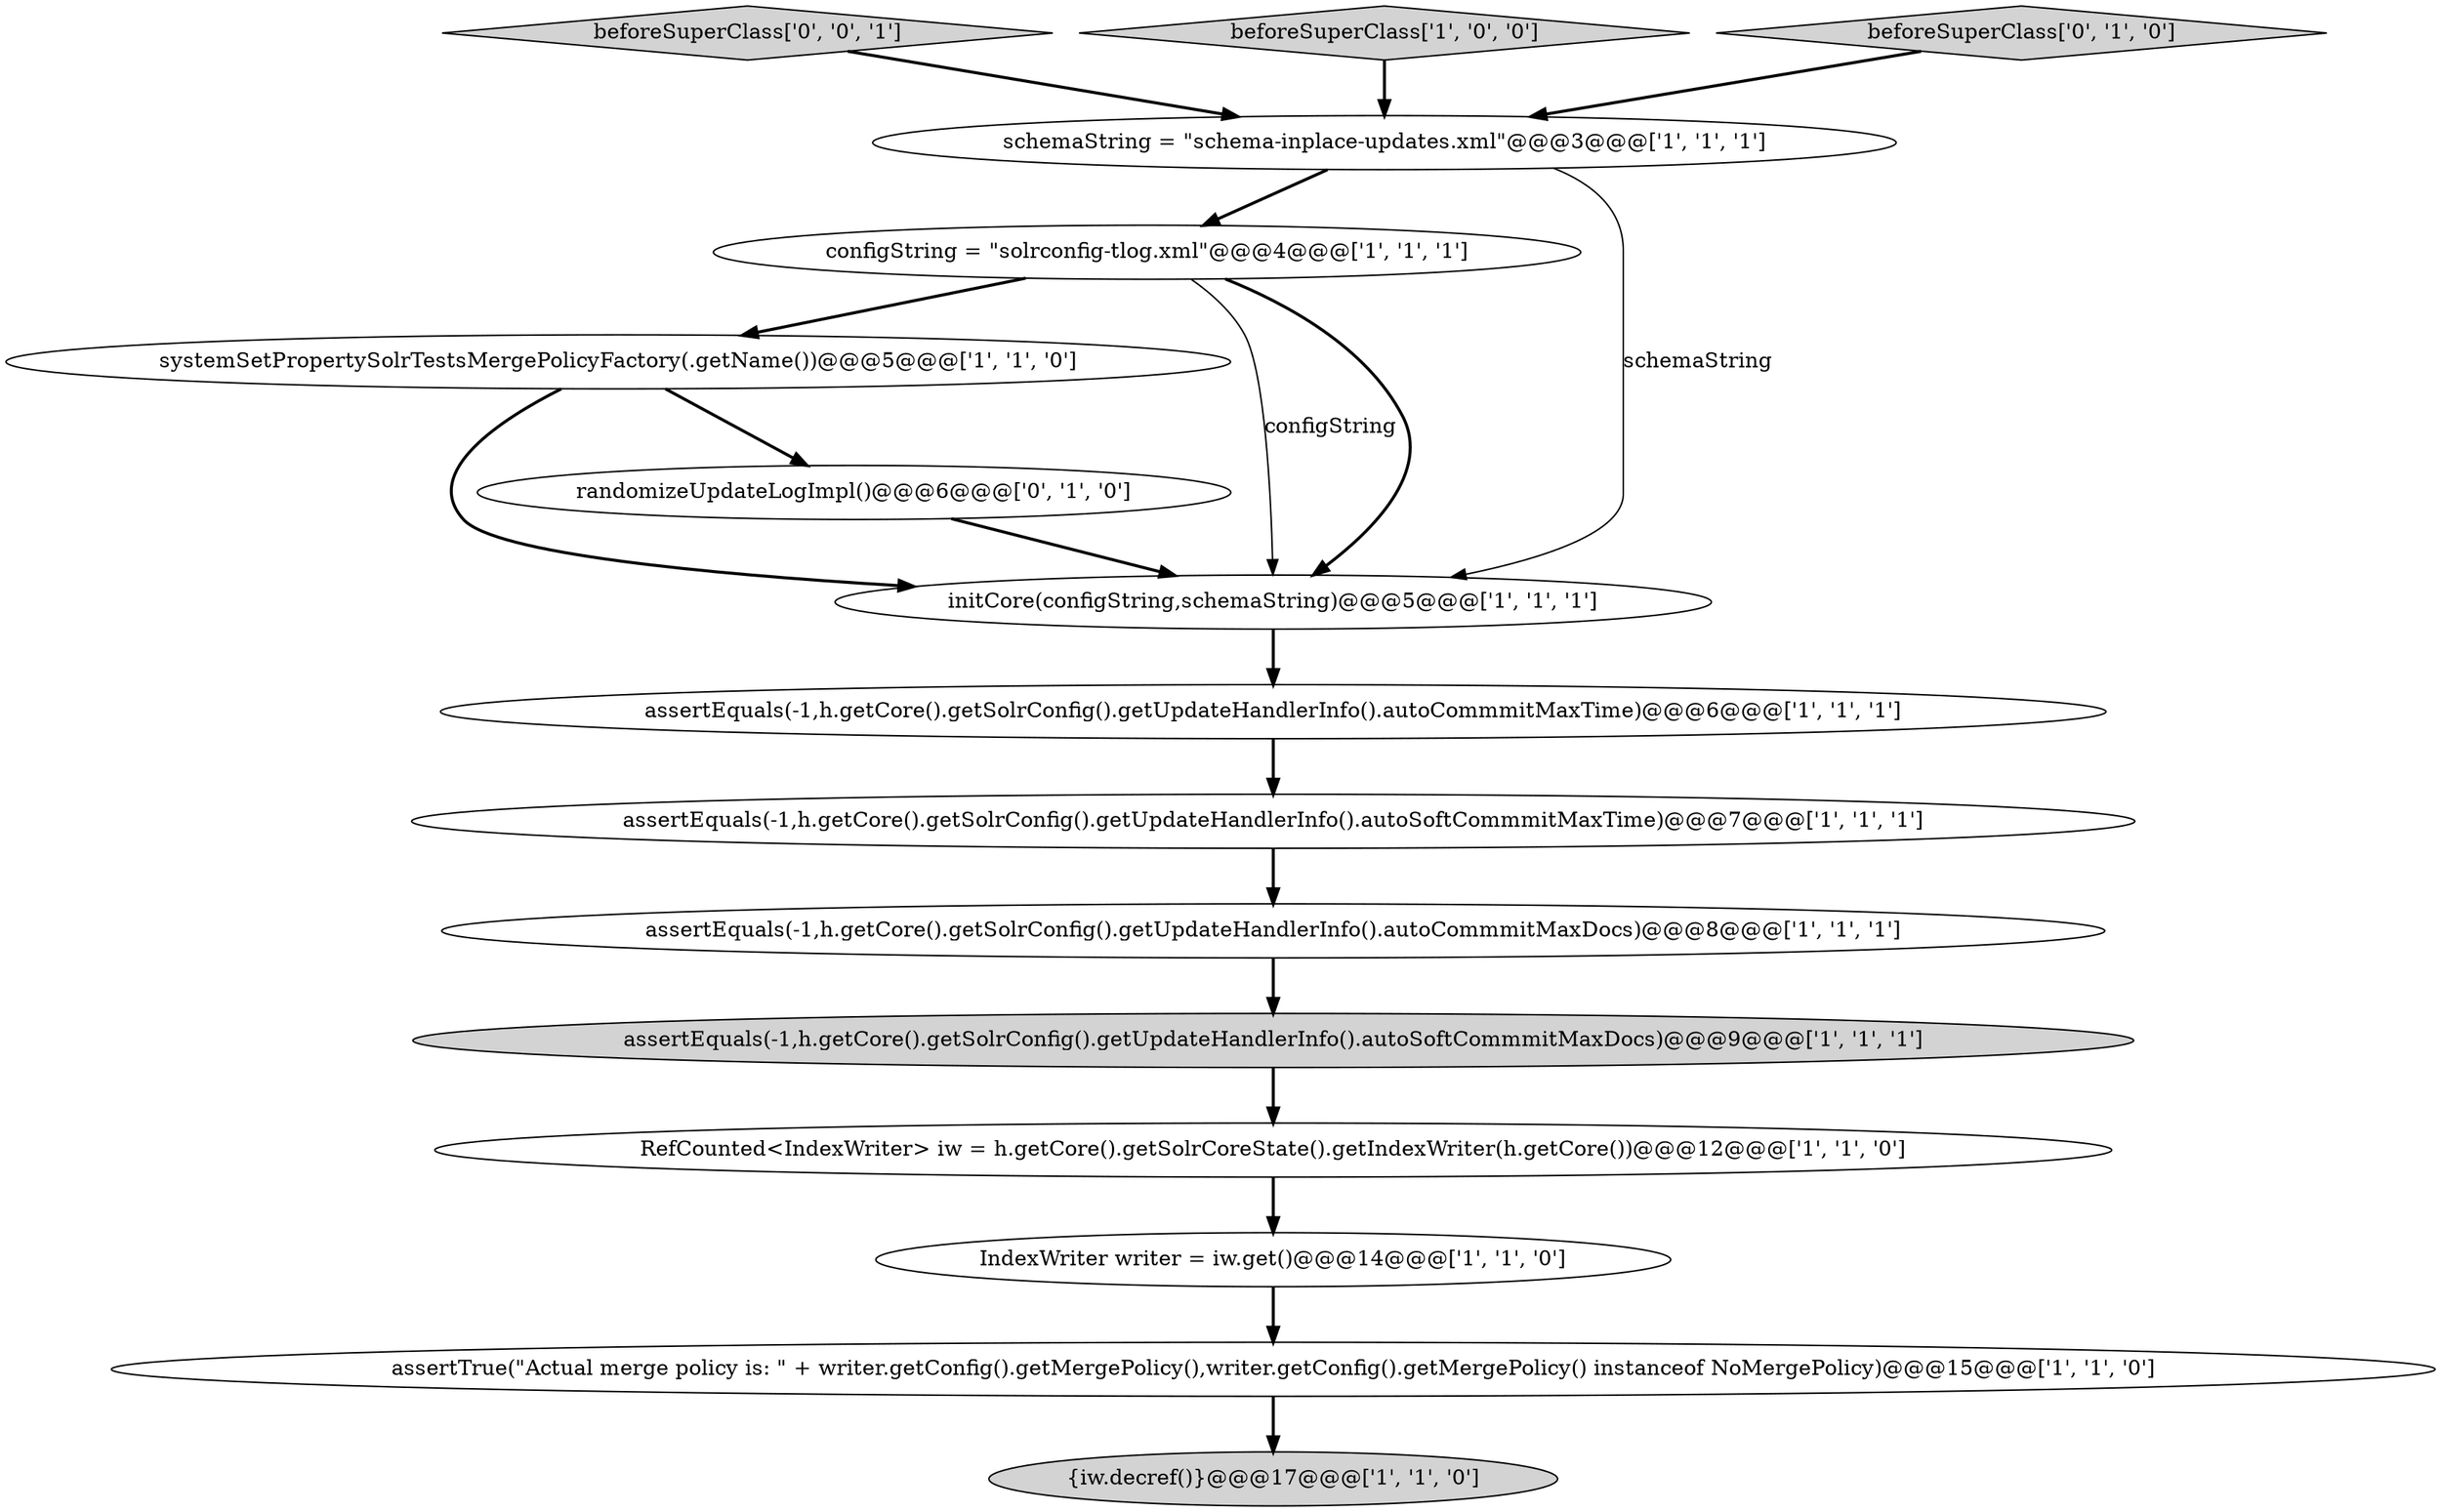 digraph {
2 [style = filled, label = "systemSetPropertySolrTestsMergePolicyFactory(.getName())@@@5@@@['1', '1', '0']", fillcolor = white, shape = ellipse image = "AAA0AAABBB1BBB"];
15 [style = filled, label = "beforeSuperClass['0', '0', '1']", fillcolor = lightgray, shape = diamond image = "AAA0AAABBB3BBB"];
5 [style = filled, label = "RefCounted<IndexWriter> iw = h.getCore().getSolrCoreState().getIndexWriter(h.getCore())@@@12@@@['1', '1', '0']", fillcolor = white, shape = ellipse image = "AAA0AAABBB1BBB"];
7 [style = filled, label = "{iw.decref()}@@@17@@@['1', '1', '0']", fillcolor = lightgray, shape = ellipse image = "AAA0AAABBB1BBB"];
9 [style = filled, label = "configString = \"solrconfig-tlog.xml\"@@@4@@@['1', '1', '1']", fillcolor = white, shape = ellipse image = "AAA0AAABBB1BBB"];
0 [style = filled, label = "IndexWriter writer = iw.get()@@@14@@@['1', '1', '0']", fillcolor = white, shape = ellipse image = "AAA0AAABBB1BBB"];
1 [style = filled, label = "initCore(configString,schemaString)@@@5@@@['1', '1', '1']", fillcolor = white, shape = ellipse image = "AAA0AAABBB1BBB"];
11 [style = filled, label = "beforeSuperClass['1', '0', '0']", fillcolor = lightgray, shape = diamond image = "AAA0AAABBB1BBB"];
12 [style = filled, label = "assertEquals(-1,h.getCore().getSolrConfig().getUpdateHandlerInfo().autoSoftCommmitMaxTime)@@@7@@@['1', '1', '1']", fillcolor = white, shape = ellipse image = "AAA0AAABBB1BBB"];
6 [style = filled, label = "schemaString = \"schema-inplace-updates.xml\"@@@3@@@['1', '1', '1']", fillcolor = white, shape = ellipse image = "AAA0AAABBB1BBB"];
13 [style = filled, label = "randomizeUpdateLogImpl()@@@6@@@['0', '1', '0']", fillcolor = white, shape = ellipse image = "AAA1AAABBB2BBB"];
14 [style = filled, label = "beforeSuperClass['0', '1', '0']", fillcolor = lightgray, shape = diamond image = "AAA0AAABBB2BBB"];
3 [style = filled, label = "assertEquals(-1,h.getCore().getSolrConfig().getUpdateHandlerInfo().autoCommmitMaxDocs)@@@8@@@['1', '1', '1']", fillcolor = white, shape = ellipse image = "AAA0AAABBB1BBB"];
8 [style = filled, label = "assertTrue(\"Actual merge policy is: \" + writer.getConfig().getMergePolicy(),writer.getConfig().getMergePolicy() instanceof NoMergePolicy)@@@15@@@['1', '1', '0']", fillcolor = white, shape = ellipse image = "AAA0AAABBB1BBB"];
10 [style = filled, label = "assertEquals(-1,h.getCore().getSolrConfig().getUpdateHandlerInfo().autoCommmitMaxTime)@@@6@@@['1', '1', '1']", fillcolor = white, shape = ellipse image = "AAA0AAABBB1BBB"];
4 [style = filled, label = "assertEquals(-1,h.getCore().getSolrConfig().getUpdateHandlerInfo().autoSoftCommmitMaxDocs)@@@9@@@['1', '1', '1']", fillcolor = lightgray, shape = ellipse image = "AAA0AAABBB1BBB"];
13->1 [style = bold, label=""];
4->5 [style = bold, label=""];
8->7 [style = bold, label=""];
6->9 [style = bold, label=""];
9->2 [style = bold, label=""];
5->0 [style = bold, label=""];
9->1 [style = solid, label="configString"];
0->8 [style = bold, label=""];
1->10 [style = bold, label=""];
12->3 [style = bold, label=""];
11->6 [style = bold, label=""];
9->1 [style = bold, label=""];
6->1 [style = solid, label="schemaString"];
2->1 [style = bold, label=""];
3->4 [style = bold, label=""];
15->6 [style = bold, label=""];
14->6 [style = bold, label=""];
2->13 [style = bold, label=""];
10->12 [style = bold, label=""];
}
